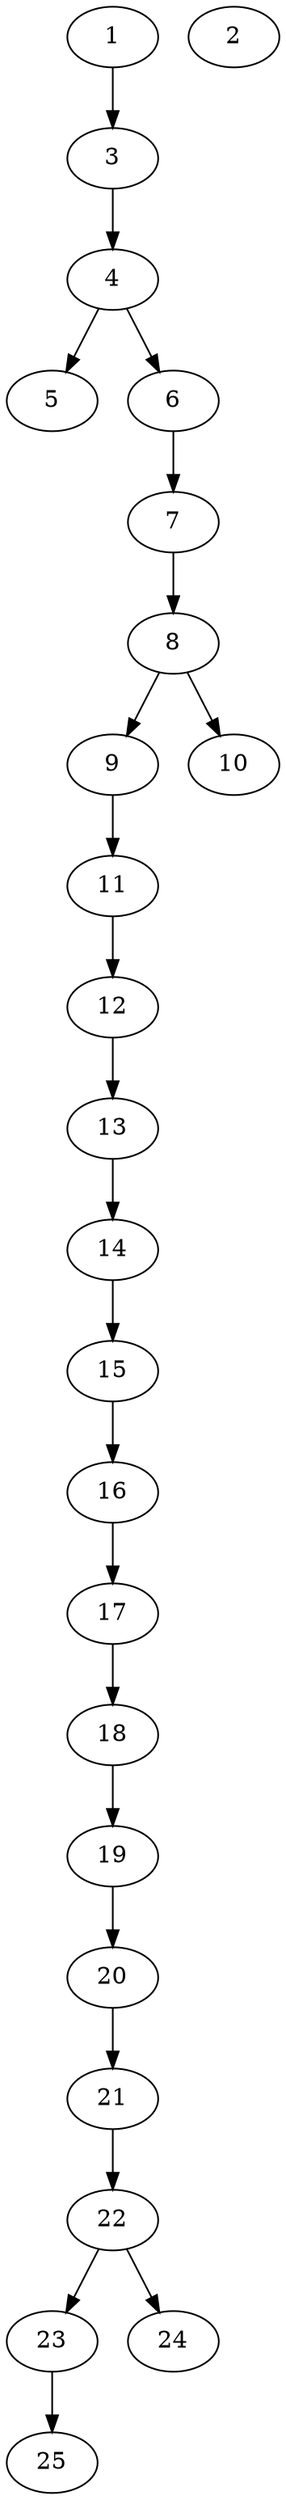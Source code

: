 // DAG automatically generated by daggen at Thu Oct  3 14:00:39 2019
// ./daggen --dot -n 25 --ccr 0.4 --fat 0.3 --regular 0.9 --density 0.6 --mindata 5242880 --maxdata 52428800 
digraph G {
  1 [size="108689920", alpha="0.06", expect_size="43475968"] 
  1 -> 3 [size ="43475968"]
  2 [size="30069760", alpha="0.18", expect_size="12027904"] 
  3 [size="85352960", alpha="0.11", expect_size="34141184"] 
  3 -> 4 [size ="34141184"]
  4 [size="115952640", alpha="0.19", expect_size="46381056"] 
  4 -> 5 [size ="46381056"]
  4 -> 6 [size ="46381056"]
  5 [size="55841280", alpha="0.09", expect_size="22336512"] 
  6 [size="109608960", alpha="0.15", expect_size="43843584"] 
  6 -> 7 [size ="43843584"]
  7 [size="22512640", alpha="0.16", expect_size="9005056"] 
  7 -> 8 [size ="9005056"]
  8 [size="56076800", alpha="0.04", expect_size="22430720"] 
  8 -> 9 [size ="22430720"]
  8 -> 10 [size ="22430720"]
  9 [size="64555520", alpha="0.05", expect_size="25822208"] 
  9 -> 11 [size ="25822208"]
  10 [size="122560000", alpha="0.16", expect_size="49024000"] 
  11 [size="50805760", alpha="0.01", expect_size="20322304"] 
  11 -> 12 [size ="20322304"]
  12 [size="86348800", alpha="0.18", expect_size="34539520"] 
  12 -> 13 [size ="34539520"]
  13 [size="76887040", alpha="0.15", expect_size="30754816"] 
  13 -> 14 [size ="30754816"]
  14 [size="22881280", alpha="0.05", expect_size="9152512"] 
  14 -> 15 [size ="9152512"]
  15 [size="19141120", alpha="0.05", expect_size="7656448"] 
  15 -> 16 [size ="7656448"]
  16 [size="74024960", alpha="0.16", expect_size="29609984"] 
  16 -> 17 [size ="29609984"]
  17 [size="45478400", alpha="0.14", expect_size="18191360"] 
  17 -> 18 [size ="18191360"]
  18 [size="19072000", alpha="0.15", expect_size="7628800"] 
  18 -> 19 [size ="7628800"]
  19 [size="42608640", alpha="0.01", expect_size="17043456"] 
  19 -> 20 [size ="17043456"]
  20 [size="73410560", alpha="0.12", expect_size="29364224"] 
  20 -> 21 [size ="29364224"]
  21 [size="51993600", alpha="0.00", expect_size="20797440"] 
  21 -> 22 [size ="20797440"]
  22 [size="57628160", alpha="0.11", expect_size="23051264"] 
  22 -> 23 [size ="23051264"]
  22 -> 24 [size ="23051264"]
  23 [size="46423040", alpha="0.14", expect_size="18569216"] 
  23 -> 25 [size ="18569216"]
  24 [size="16972800", alpha="0.14", expect_size="6789120"] 
  25 [size="43765760", alpha="0.02", expect_size="17506304"] 
}
